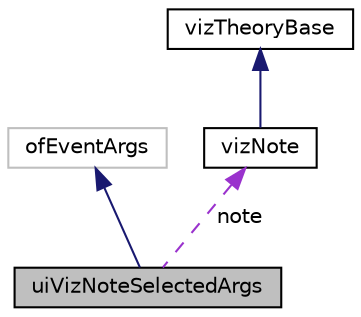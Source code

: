 digraph "uiVizNoteSelectedArgs"
{
 // LATEX_PDF_SIZE
  edge [fontname="Helvetica",fontsize="10",labelfontname="Helvetica",labelfontsize="10"];
  node [fontname="Helvetica",fontsize="10",shape=record];
  Node1 [label="uiVizNoteSelectedArgs",height=0.2,width=0.4,color="black", fillcolor="grey75", style="filled", fontcolor="black",tooltip=" "];
  Node2 -> Node1 [dir="back",color="midnightblue",fontsize="10",style="solid",fontname="Helvetica"];
  Node2 [label="ofEventArgs",height=0.2,width=0.4,color="grey75", fillcolor="white", style="filled",tooltip=" "];
  Node3 -> Node1 [dir="back",color="darkorchid3",fontsize="10",style="dashed",label=" note" ,fontname="Helvetica"];
  Node3 [label="vizNote",height=0.2,width=0.4,color="black", fillcolor="white", style="filled",URL="$classvizNote.html",tooltip=" "];
  Node4 -> Node3 [dir="back",color="midnightblue",fontsize="10",style="solid",fontname="Helvetica"];
  Node4 [label="vizTheoryBase",height=0.2,width=0.4,color="black", fillcolor="white", style="filled",URL="$classvizTheoryBase.html",tooltip=" "];
}
